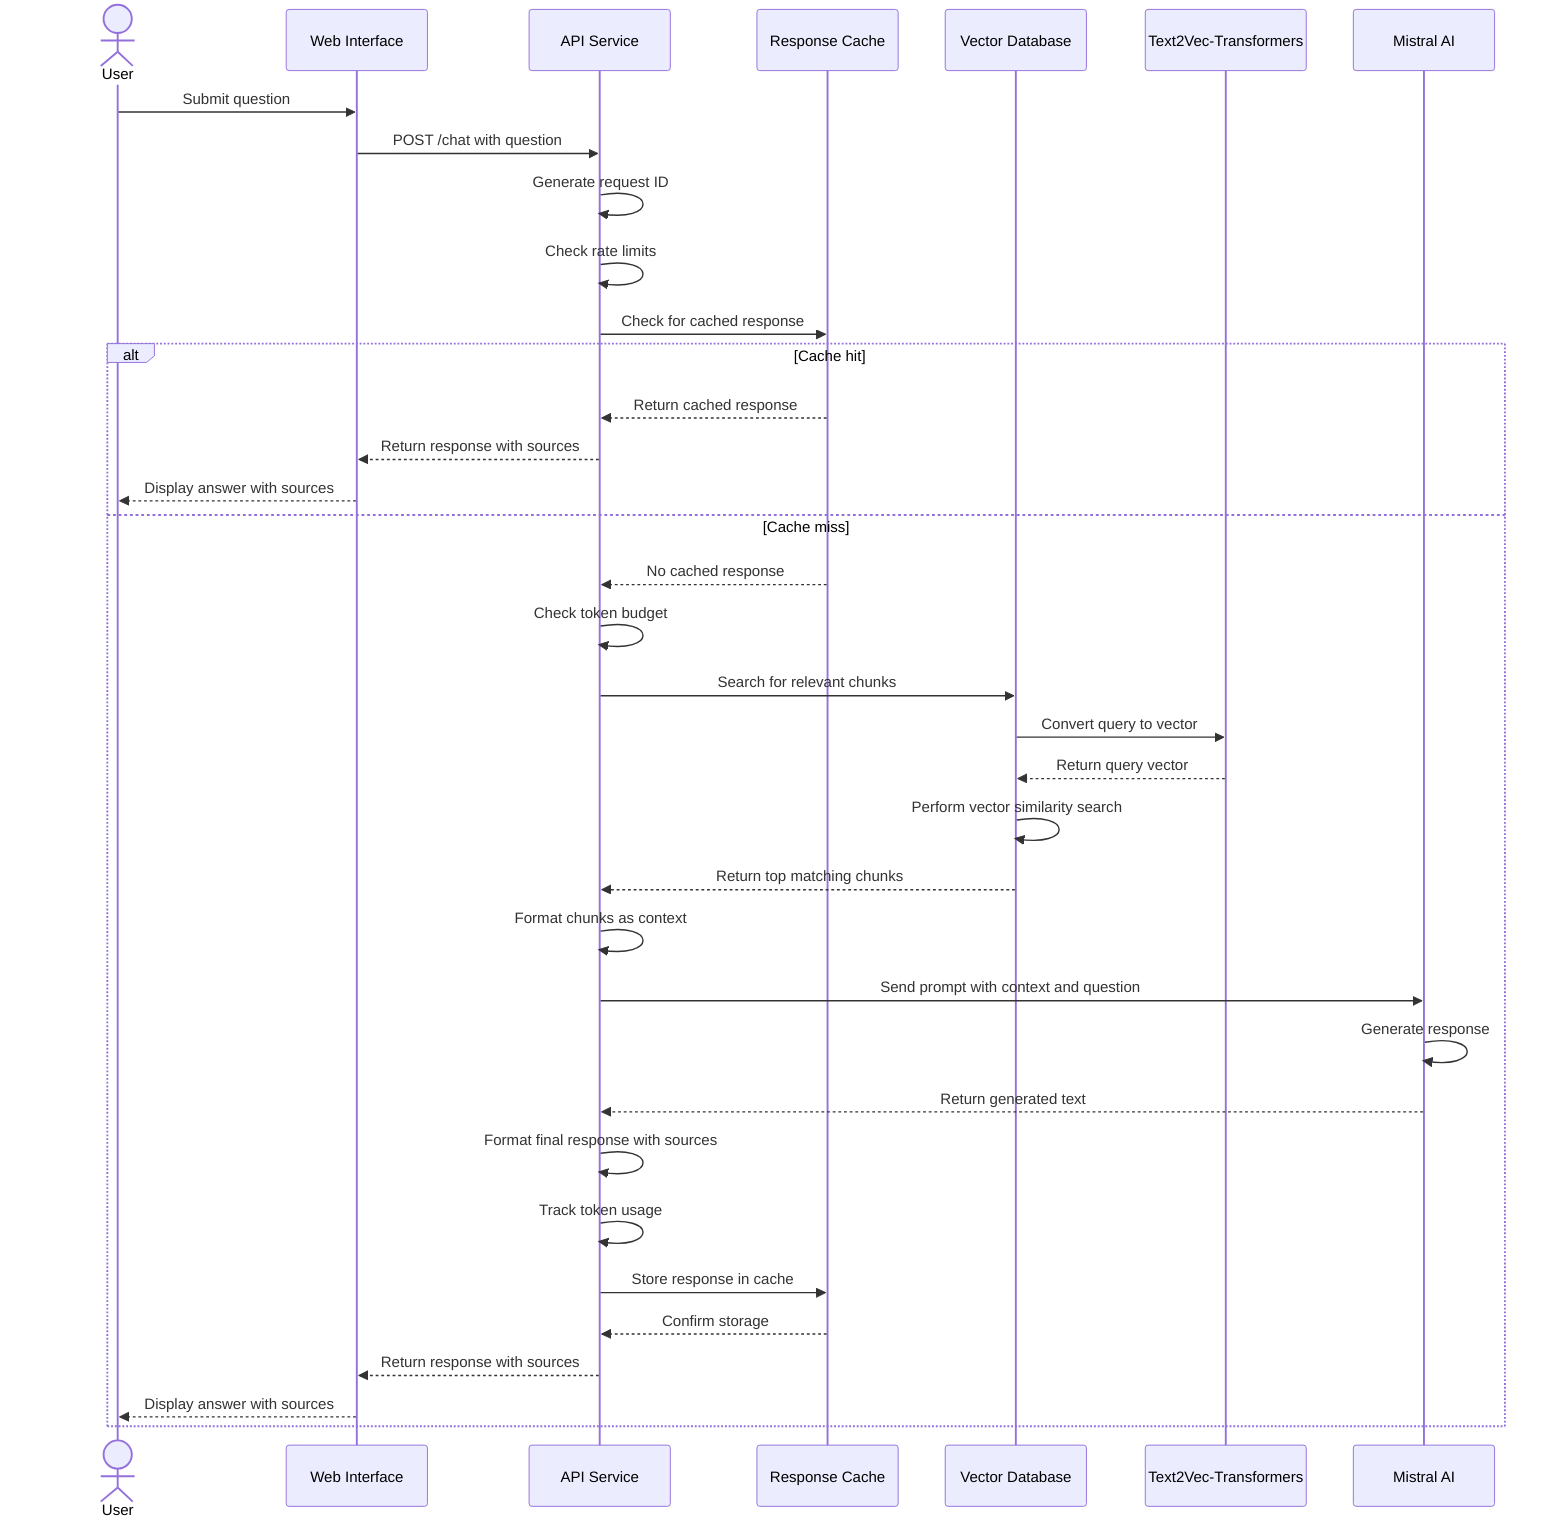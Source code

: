 sequenceDiagram
    actor User
    participant WebUI as Web Interface
    participant API as API Service
    participant Cache as Response Cache
    participant Weaviate as Vector Database
    participant Embedder as Text2Vec-Transformers
    participant Mistral as Mistral AI

    User->>WebUI: Submit question
    WebUI->>API: POST /chat with question
    
    API->>API: Generate request ID
    API->>API: Check rate limits
    
    API->>Cache: Check for cached response
    alt Cache hit
        Cache-->>API: Return cached response
        API-->>WebUI: Return response with sources
        WebUI-->>User: Display answer with sources
    else Cache miss
        Cache-->>API: No cached response
        
        API->>API: Check token budget
        
        API->>Weaviate: Search for relevant chunks
        Weaviate->>Embedder: Convert query to vector
        Embedder-->>Weaviate: Return query vector
        Weaviate->>Weaviate: Perform vector similarity search
        Weaviate-->>API: Return top matching chunks
        
        API->>API: Format chunks as context
        
        API->>Mistral: Send prompt with context and question
        Mistral->>Mistral: Generate response
        Mistral-->>API: Return generated text
        
        API->>API: Format final response with sources
        API->>API: Track token usage
        
        API->>Cache: Store response in cache
        Cache-->>API: Confirm storage
        
        API-->>WebUI: Return response with sources
        WebUI-->>User: Display answer with sources
    end
